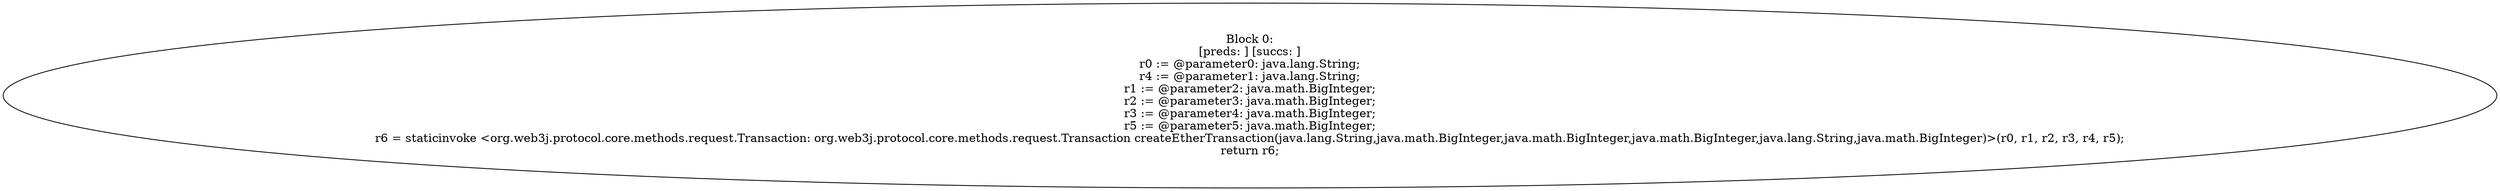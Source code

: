 digraph "unitGraph" {
    "Block 0:
[preds: ] [succs: ]
r0 := @parameter0: java.lang.String;
r4 := @parameter1: java.lang.String;
r1 := @parameter2: java.math.BigInteger;
r2 := @parameter3: java.math.BigInteger;
r3 := @parameter4: java.math.BigInteger;
r5 := @parameter5: java.math.BigInteger;
r6 = staticinvoke <org.web3j.protocol.core.methods.request.Transaction: org.web3j.protocol.core.methods.request.Transaction createEtherTransaction(java.lang.String,java.math.BigInteger,java.math.BigInteger,java.math.BigInteger,java.lang.String,java.math.BigInteger)>(r0, r1, r2, r3, r4, r5);
return r6;
"
}
